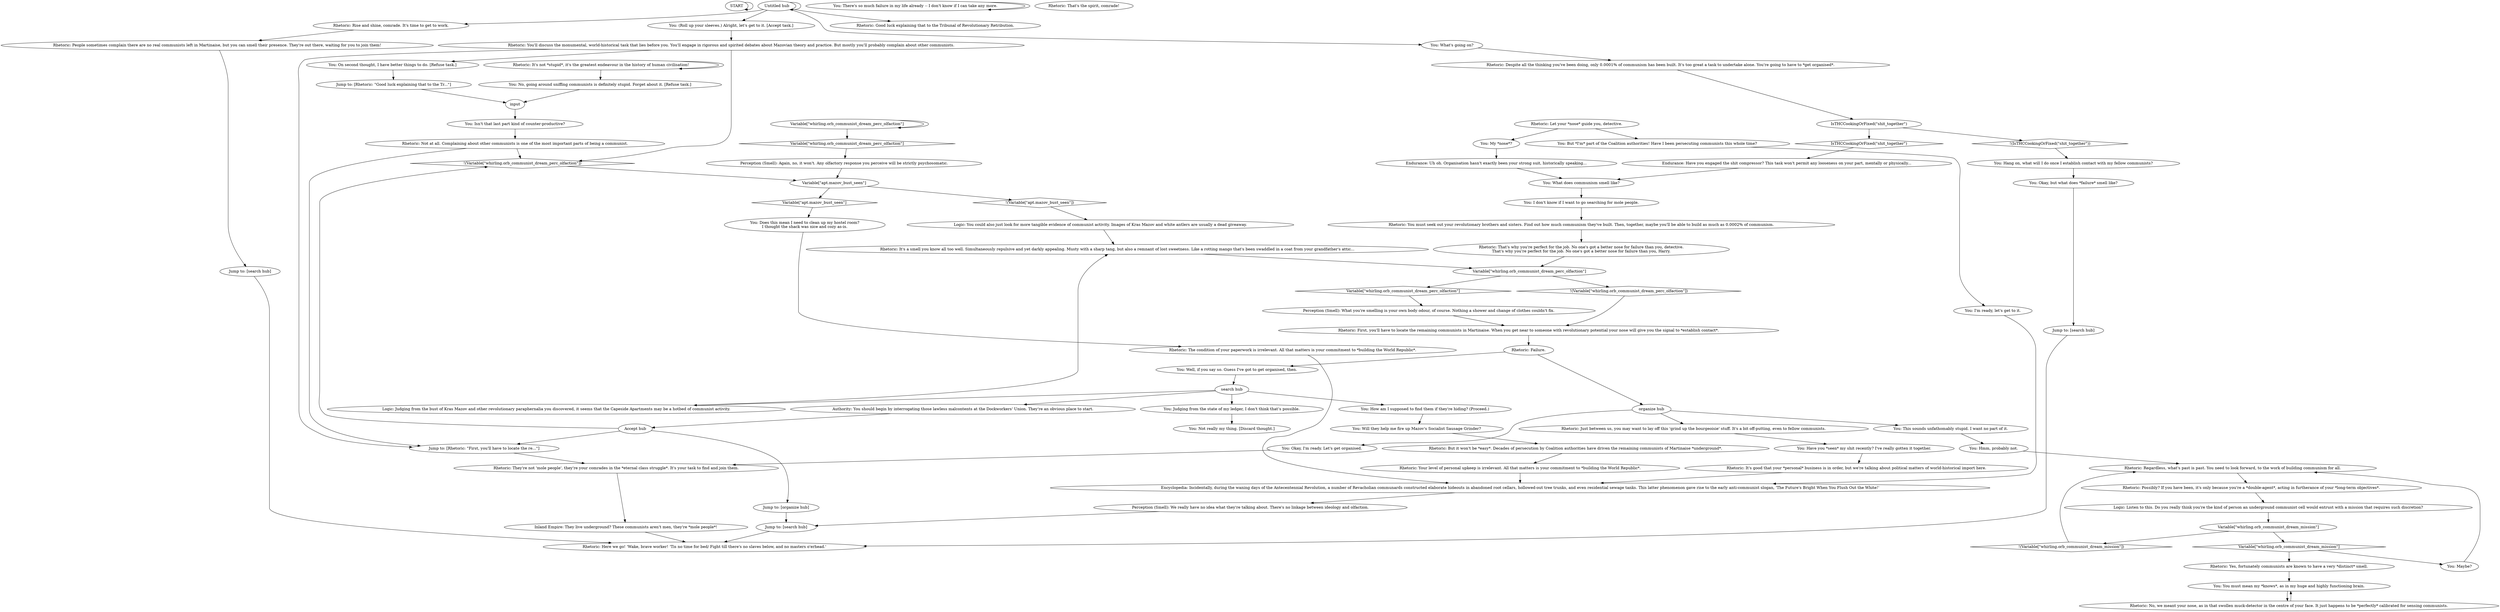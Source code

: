 # WHIRLING F2 ORB / Communist Quest Initiation
# Rhetoric tells you it's time to bone up on dialectical materialism and get organized.
# ==================================================
digraph G {
	  0 [label="START"];
	  1 [label="input"];
	  2 [label="Rhetoric: Good luck explaining that to the Tribunal of Revolutionary Retribution."];
	  3 [label="You: Not really my thing. [Discard thought.]"];
	  4 [label="Rhetoric: The condition of your paperwork is irrelevant. All that matters is your commitment to *building the World Republic*."];
	  5 [label="Rhetoric: Your level of personal upkeep is irrelevant. All that matters is your commitment to *building the World Republic*."];
	  6 [label="Inland Empire: They live underground? These communists aren't men, they're *mole people*!"];
	  7 [label="Jump to: [search hub]"];
	  8 [label="Rhetoric: It's a smell you know all too well. Simultaneously repulsive and yet darkly appealing. Musty with a sharp tang, but also a remnant of lost sweetness. Like a rotting mango that's been swaddled in a coat from your grandfather's attic..."];
	  9 [label="Authority: You should begin by interrogating those lawless malcontents at the Dockworkers' Union. They're an obvious place to start."];
	  10 [label="You: I don't know if I want to go searching for mole people."];
	  11 [label="Rhetoric: Failure."];
	  12 [label="Variable[\"whirling.orb_communist_dream_perc_olfaction\"]"];
	  13 [label="Variable[\"whirling.orb_communist_dream_perc_olfaction\"]", shape=diamond];
	  14 [label="!(Variable[\"whirling.orb_communist_dream_perc_olfaction\"])", shape=diamond];
	  15 [label="You: On second thought, I have better things to do. [Refuse task.]"];
	  16 [label="You: Isn't that last part kind of counter-productive?"];
	  17 [label="Rhetoric: Rise and shine, comrade. It's time to get to work."];
	  18 [label="You: I'm ready, let's get to it."];
	  19 [label="Rhetoric: Possibly? If you have been, it's only because you're a *double-agent*, acting in furtherance of your *long-term objectives*."];
	  20 [label="Jump to: [search hub]"];
	  21 [label="Encyclopedia: Incidentally, during the waning days of the Antecentennial Revolution, a number of Revacholian communards constructed elaborate hideouts in abandoned root cellars, hollowed-out tree trunks, and even residential sewage tanks. This latter phenomenon gave rise to the early anti-communist slogan, 'The Future's Bright When You Flush Out the White!'"];
	  22 [label="Rhetoric: You must seek out your revolutionary brothers and sisters. Find out how much communism they've built. Then, together, maybe you'll be able to build as much as 0.0002% of communism."];
	  23 [label="Rhetoric: They're not 'mole people', they're your comrades in the *eternal class struggle*. It's your task to find and join them."];
	  24 [label="Rhetoric: First, you'll have to locate the remaining communists in Martinaise. When you get near to someone with revolutionary potential your nose will give you the signal to *establish contact*."];
	  25 [label="Rhetoric: People sometimes complain there are no real communists left in Martinaise, but you can smell their presence. They're out there, waiting for you to join them!"];
	  26 [label="You: What's going on?"];
	  27 [label="You: Judging from the state of my ledger, I don't think that’s possible."];
	  28 [label="You: But *I'm* part of the Coalition authorities! Have I been persecuting communists this whole time?"];
	  29 [label="You: You must mean my *knows*, as in my huge and highly functioning brain."];
	  30 [label="Perception (Smell): We really have no idea what they're talking about. There's no linkage between ideology and olfaction."];
	  31 [label="Jump to: [organize hub]"];
	  32 [label="You: Hang on, what will I do once I establish contact with my fellow communists?"];
	  33 [label="Endurance: Uh oh. Organisation hasn't exactly been your strong suit, historically speaking..."];
	  34 [label="Rhetoric: Yes, fortunately communists are known to have a very *distinct* smell."];
	  35 [label="You: Hmm, probably not."];
	  36 [label="Rhetoric: It's not *stupid*, it's the greatest endeavour in the history of human civilisation!"];
	  37 [label="You: Well, if you say so. Guess I've got to get organised, then."];
	  38 [label="You: There's so much failure in my life already -- I don't know if I can take any more."];
	  39 [label="Rhetoric: That's why you're perfect for the job. No one's got a better nose for failure than you, detective.\nThat's why you're perfect for the job. No one's got a better nose for failure than you, Harry."];
	  40 [label="Rhetoric: But it won't be *easy*. Decades of persecution by Coalition authorities have driven the remaining communists of Martinaise *underground*."];
	  41 [label="Rhetoric: Just between us, you may want to lay off this 'grind up the bourgeoisie' stuff. It's a bit off-putting, even to fellow communists."];
	  42 [label="You: What does communism smell like?"];
	  43 [label="Untitled hub"];
	  44 [label="You: Have you *seen* my shit recently? I've really gotten it together."];
	  45 [label="Jump to: [search hub]"];
	  46 [label="organize hub"];
	  47 [label="You: Okay, but what does *failure* smell like?"];
	  48 [label="Rhetoric: You'll discuss the monumental, world-historical task that lies before you. You'll engage in rigorous and spirited debates about Mazovian theory and practice. But mostly you'll probably complain about other communists."];
	  49 [label="Rhetoric: Here we go! 'Wake, brave worker! 'Tis no time for bed/ Fight till there's no slaves below, and no masters o'erhead.'"];
	  50 [label="search hub"];
	  51 [label="Jump to: [Rhetoric: \"First, you'll have to locate the re...\"]"];
	  52 [label="You: (Roll up your sleeves.) Alright, let's get to it. [Accept task.]"];
	  53 [label="You: Does this mean I need to clean up my hostel room?\nI thought the shack was nice and cozy as-is."];
	  54 [label="Logic: Judging from the bust of Kras Mazov and other revolutionary paraphernalia you discovered, it seems that the Capeside Apartments may be a hotbed of communist activity."];
	  55 [label="You: Will they help me fire up Mazov's Socialist Sausage Grinder?"];
	  56 [label="Rhetoric: Let your *nose* guide you, detective."];
	  57 [label="Perception (Smell): Again, no, it won't. Any olfactory response you perceive will be strictly psychosomatic."];
	  58 [label="Endurance: Have you engaged the shit compressor? This task won't permit any looseness on your part, mentally or physically..."];
	  59 [label="Rhetoric: No, we meant your nose, as in that swollen muck-detector in the centre of your face. It just happens to be *perfectly* calibrated for sensing communists."];
	  60 [label="You: This sounds unfathomably stupid. I want no part of it."];
	  61 [label="You: No, going around sniffing communists is definitely stupid. Forget about it. [Refuse task.]"];
	  62 [label="Variable[\"whirling.orb_communist_dream_perc_olfaction\"]"];
	  63 [label="Variable[\"whirling.orb_communist_dream_perc_olfaction\"]", shape=diamond];
	  64 [label="!(Variable[\"whirling.orb_communist_dream_perc_olfaction\"])", shape=diamond];
	  65 [label="Rhetoric: It's good that your *personal* business is in order, but we're talking about political matters of world-historical import here."];
	  66 [label="Rhetoric: Regardless, what's past is past. You need to look forward, to the work of building communism for all."];
	  67 [label="Variable[\"whirling.orb_communist_dream_mission\"]"];
	  68 [label="Variable[\"whirling.orb_communist_dream_mission\"]", shape=diamond];
	  69 [label="!(Variable[\"whirling.orb_communist_dream_mission\"])", shape=diamond];
	  70 [label="IsTHCCookingOrFixed(\"shit_together\")"];
	  71 [label="IsTHCCookingOrFixed(\"shit_together\")", shape=diamond];
	  72 [label="!(IsTHCCookingOrFixed(\"shit_together\"))", shape=diamond];
	  73 [label="Logic: Listen to this. Do you really think you're the kind of person an underground communist cell would entrust with a mission that requires such discretion?"];
	  74 [label="Rhetoric: Despite all the thinking you've been doing, only 0.0001% of communism has been built. It's too great a task to undertake alone. You're going to have to *get organised*."];
	  75 [label="You: How am I supposed to find them if they're hiding? (Proceed.)"];
	  76 [label="You: My *nose*?"];
	  77 [label="Logic: You could also just look for more tangible evidence of communist activity. Images of Kras Mazov and white antlers are usually a dead giveaway."];
	  78 [label="Jump to: [Rhetoric: \"Good luck explaining that to the Tr...\"]"];
	  79 [label="Rhetoric: That's the spirit, comrade!"];
	  80 [label="Perception (Smell): What you're smelling is your own body odour, of course. Nothing a shower and change of clothes couldn't fix."];
	  81 [label="You: Okay, I'm ready. Let's get organised."];
	  82 [label="Variable[\"apt.mazov_bust_seen\"]"];
	  83 [label="Variable[\"apt.mazov_bust_seen\"]", shape=diamond];
	  84 [label="!(Variable[\"apt.mazov_bust_seen\"])", shape=diamond];
	  85 [label="Accept hub"];
	  86 [label="Rhetoric: Not at all. Complaining about other communists is one of the most important parts of being a communist."];
	  87 [label="You: Maybe?"];
	  0 -> 0
	  1 -> 16
	  4 -> 21
	  5 -> 21
	  6 -> 49
	  7 -> 49
	  8 -> 62
	  9 -> 85
	  10 -> 22
	  11 -> 37
	  11 -> 46
	  12 -> 12
	  12 -> 13
	  13 -> 57
	  14 -> 82
	  15 -> 78
	  16 -> 86
	  17 -> 25
	  18 -> 21
	  19 -> 73
	  20 -> 49
	  21 -> 30
	  22 -> 39
	  23 -> 6
	  24 -> 11
	  25 -> 20
	  26 -> 74
	  27 -> 3
	  28 -> 18
	  29 -> 59
	  30 -> 45
	  31 -> 45
	  32 -> 47
	  33 -> 42
	  34 -> 29
	  35 -> 66
	  36 -> 36
	  36 -> 61
	  37 -> 50
	  38 -> 38
	  39 -> 62
	  40 -> 5
	  41 -> 44
	  42 -> 10
	  43 -> 2
	  43 -> 43
	  43 -> 17
	  43 -> 52
	  43 -> 26
	  44 -> 65
	  45 -> 49
	  46 -> 81
	  46 -> 41
	  46 -> 60
	  47 -> 7
	  48 -> 51
	  48 -> 14
	  48 -> 15
	  50 -> 9
	  50 -> 75
	  50 -> 27
	  50 -> 54
	  51 -> 23
	  52 -> 48
	  53 -> 4
	  54 -> 8
	  55 -> 40
	  56 -> 76
	  56 -> 28
	  57 -> 82
	  58 -> 42
	  59 -> 29
	  60 -> 35
	  61 -> 1
	  62 -> 64
	  62 -> 63
	  63 -> 80
	  64 -> 24
	  65 -> 21
	  66 -> 19
	  67 -> 68
	  67 -> 69
	  68 -> 34
	  68 -> 87
	  69 -> 66
	  70 -> 72
	  70 -> 71
	  71 -> 58
	  72 -> 32
	  73 -> 67
	  74 -> 70
	  75 -> 55
	  76 -> 33
	  77 -> 8
	  78 -> 1
	  80 -> 24
	  81 -> 23
	  82 -> 83
	  82 -> 84
	  83 -> 53
	  84 -> 77
	  85 -> 51
	  85 -> 14
	  85 -> 31
	  86 -> 51
	  86 -> 14
	  87 -> 66
}

